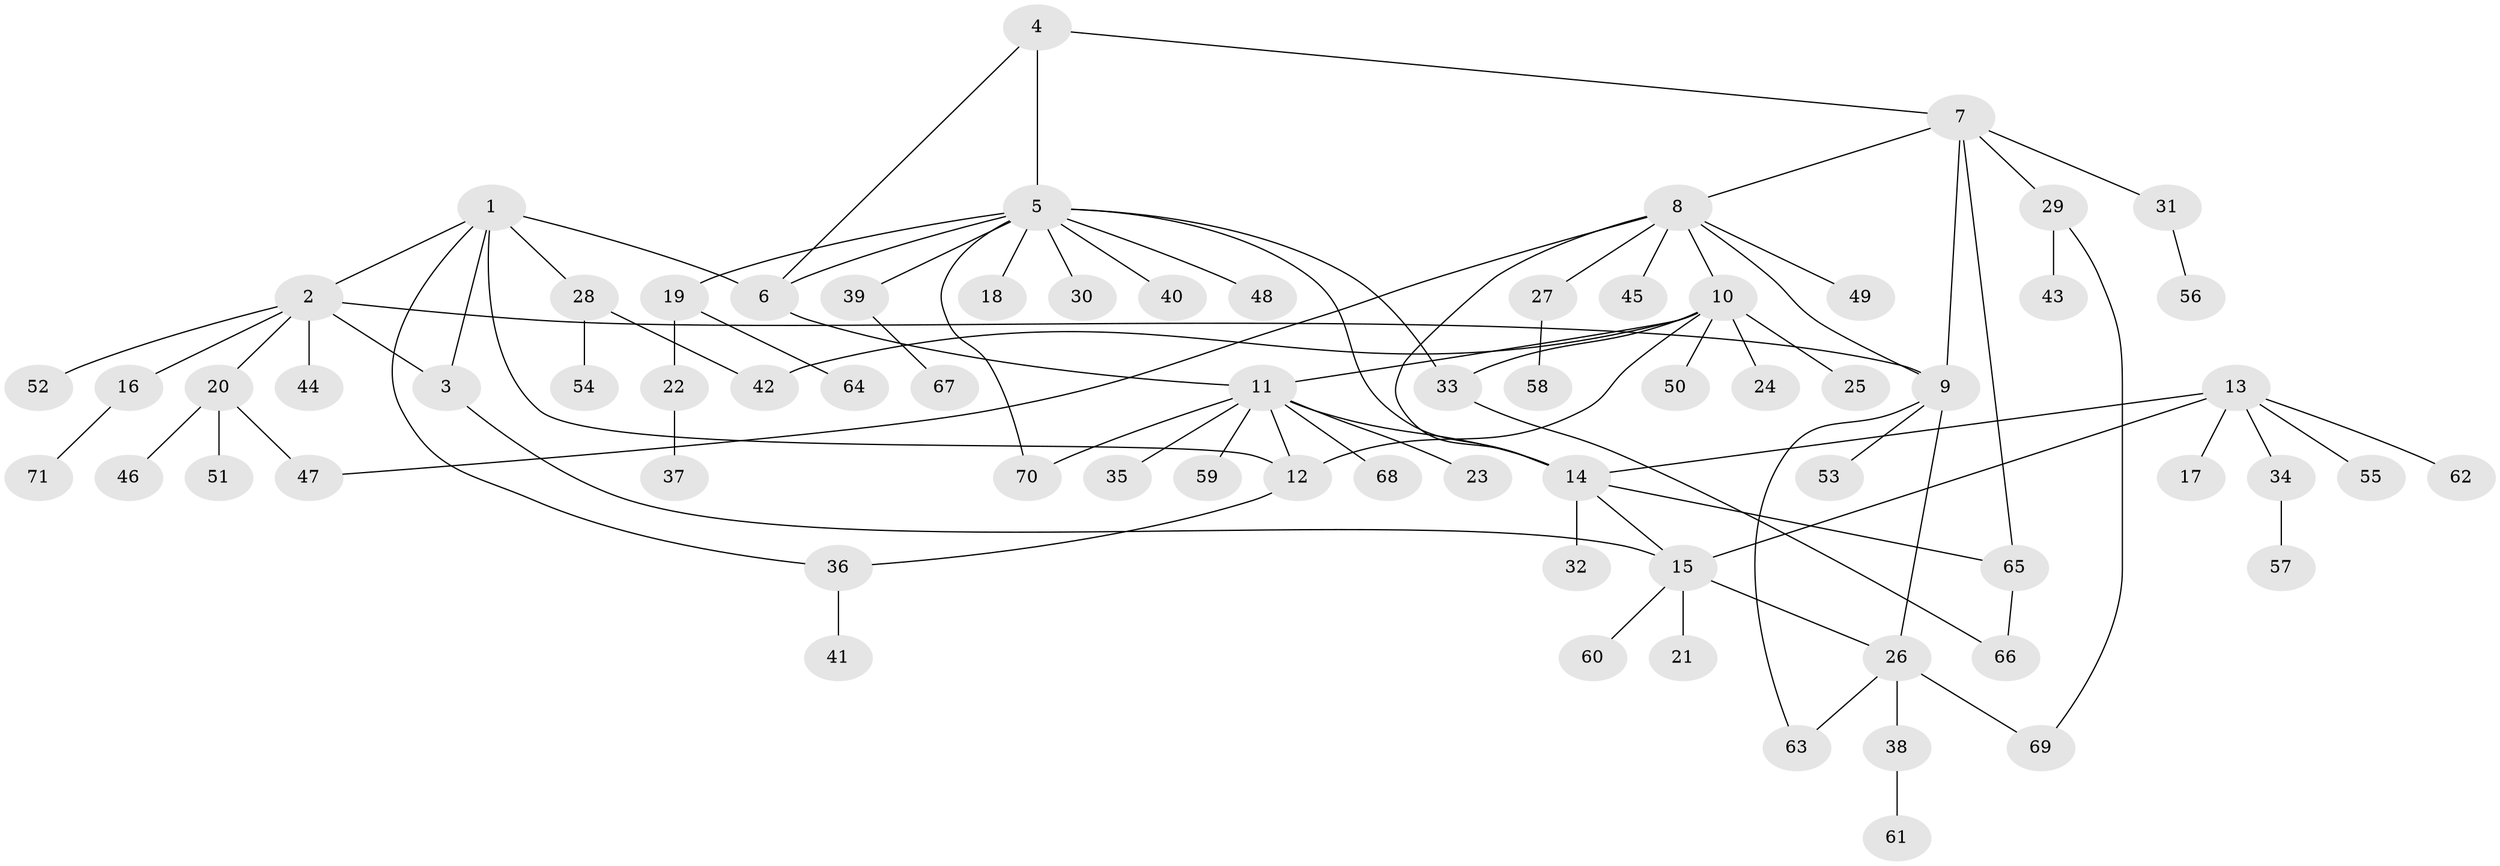 // Generated by graph-tools (version 1.1) at 2025/16/03/09/25 04:16:02]
// undirected, 71 vertices, 91 edges
graph export_dot {
graph [start="1"]
  node [color=gray90,style=filled];
  1;
  2;
  3;
  4;
  5;
  6;
  7;
  8;
  9;
  10;
  11;
  12;
  13;
  14;
  15;
  16;
  17;
  18;
  19;
  20;
  21;
  22;
  23;
  24;
  25;
  26;
  27;
  28;
  29;
  30;
  31;
  32;
  33;
  34;
  35;
  36;
  37;
  38;
  39;
  40;
  41;
  42;
  43;
  44;
  45;
  46;
  47;
  48;
  49;
  50;
  51;
  52;
  53;
  54;
  55;
  56;
  57;
  58;
  59;
  60;
  61;
  62;
  63;
  64;
  65;
  66;
  67;
  68;
  69;
  70;
  71;
  1 -- 2;
  1 -- 3;
  1 -- 6;
  1 -- 12;
  1 -- 28;
  1 -- 36;
  2 -- 3;
  2 -- 9;
  2 -- 16;
  2 -- 20;
  2 -- 44;
  2 -- 52;
  3 -- 15;
  4 -- 5;
  4 -- 6;
  4 -- 7;
  5 -- 6;
  5 -- 14;
  5 -- 18;
  5 -- 19;
  5 -- 30;
  5 -- 33;
  5 -- 39;
  5 -- 40;
  5 -- 48;
  5 -- 70;
  6 -- 11;
  7 -- 8;
  7 -- 9;
  7 -- 29;
  7 -- 31;
  7 -- 65;
  8 -- 9;
  8 -- 10;
  8 -- 14;
  8 -- 27;
  8 -- 45;
  8 -- 47;
  8 -- 49;
  9 -- 26;
  9 -- 53;
  9 -- 63;
  10 -- 11;
  10 -- 12;
  10 -- 24;
  10 -- 25;
  10 -- 33;
  10 -- 42;
  10 -- 50;
  11 -- 12;
  11 -- 14;
  11 -- 23;
  11 -- 35;
  11 -- 59;
  11 -- 68;
  11 -- 70;
  12 -- 36;
  13 -- 14;
  13 -- 15;
  13 -- 17;
  13 -- 34;
  13 -- 55;
  13 -- 62;
  14 -- 15;
  14 -- 32;
  14 -- 65;
  15 -- 21;
  15 -- 26;
  15 -- 60;
  16 -- 71;
  19 -- 22;
  19 -- 64;
  20 -- 46;
  20 -- 47;
  20 -- 51;
  22 -- 37;
  26 -- 38;
  26 -- 63;
  26 -- 69;
  27 -- 58;
  28 -- 42;
  28 -- 54;
  29 -- 43;
  29 -- 69;
  31 -- 56;
  33 -- 66;
  34 -- 57;
  36 -- 41;
  38 -- 61;
  39 -- 67;
  65 -- 66;
}
